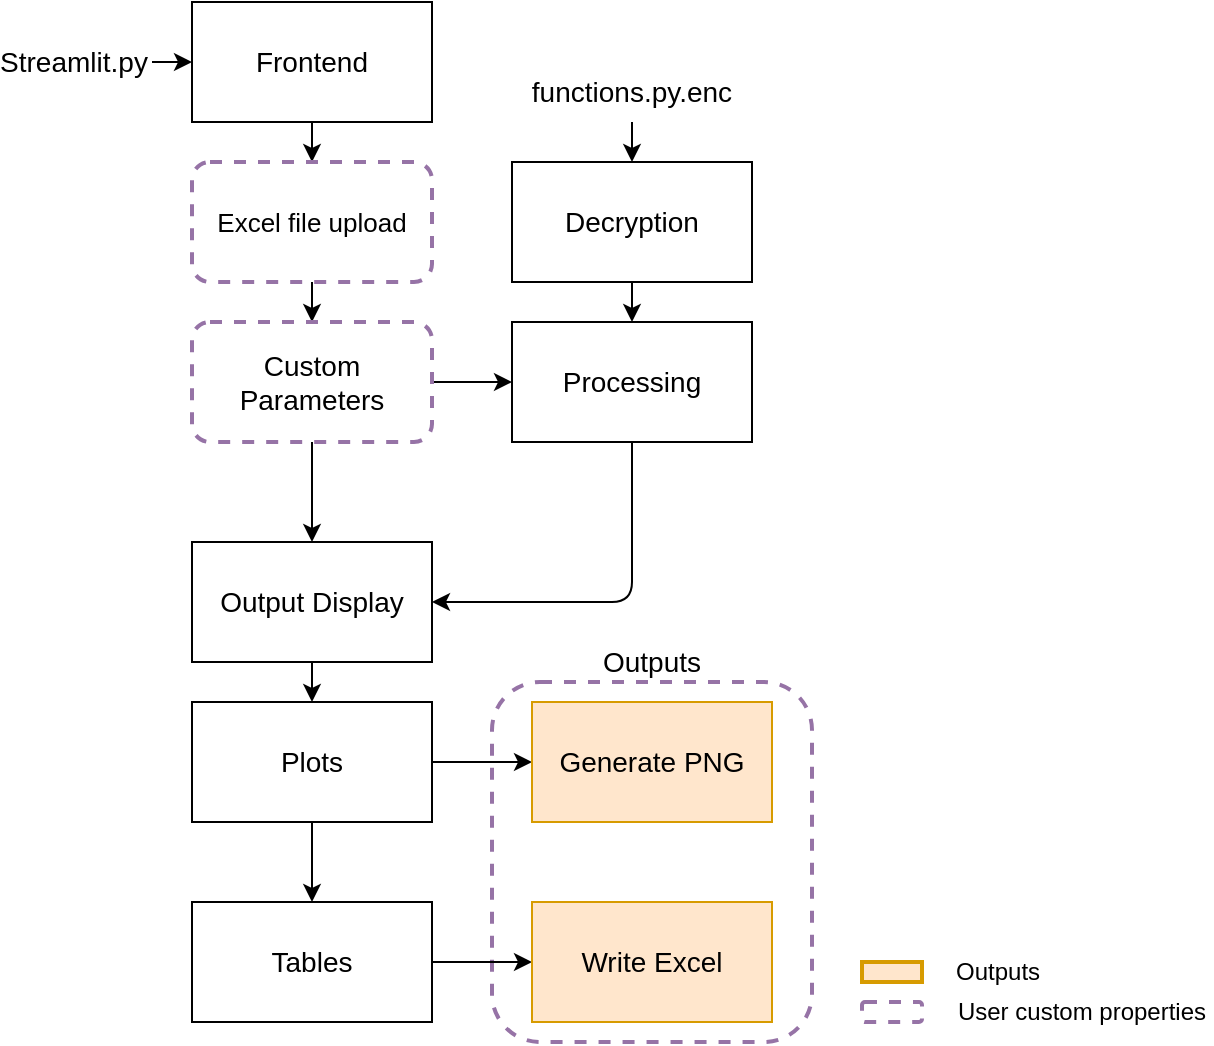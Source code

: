 <mxfile>
    <diagram id="V2KklxVn2etX3x1n-dXZ" name="Page-1">
        <mxGraphModel dx="405" dy="206" grid="1" gridSize="10" guides="1" tooltips="1" connect="1" arrows="1" fold="1" page="1" pageScale="1" pageWidth="850" pageHeight="1100" math="0" shadow="0">
            <root>
                <mxCell id="0"/>
                <mxCell id="1" parent="0"/>
                <mxCell id="29" value="" style="rounded=1;whiteSpace=wrap;html=1;dashed=1;strokeColor=#9673a6;strokeWidth=2;align=center;verticalAlign=middle;fontFamily=Helvetica;fontSize=12;fontColor=default;fillColor=none;" vertex="1" parent="1">
                    <mxGeometry x="250" y="350" width="160" height="180" as="geometry"/>
                </mxCell>
                <mxCell id="14" style="edgeStyle=none;html=1;" edge="1" parent="1" source="2" target="4">
                    <mxGeometry relative="1" as="geometry"/>
                </mxCell>
                <mxCell id="2" value="Frontend" style="rounded=0;whiteSpace=wrap;html=1;fillColor=default;strokeColor=default;align=center;verticalAlign=middle;fontFamily=Helvetica;fontSize=14;fontColor=default;" vertex="1" parent="1">
                    <mxGeometry x="100" y="10" width="120" height="60" as="geometry"/>
                </mxCell>
                <mxCell id="18" style="edgeStyle=none;html=1;" edge="1" parent="1" source="4" target="5">
                    <mxGeometry relative="1" as="geometry"/>
                </mxCell>
                <mxCell id="4" value="Excel file upload" style="rounded=1;whiteSpace=wrap;html=1;fillColor=none;strokeColor=#9673a6;dashed=1;strokeWidth=2;fontSize=13;" vertex="1" parent="1">
                    <mxGeometry x="100" y="90" width="120" height="60" as="geometry"/>
                </mxCell>
                <mxCell id="15" style="edgeStyle=none;html=1;entryX=0.5;entryY=0;entryDx=0;entryDy=0;" edge="1" parent="1" source="5" target="6">
                    <mxGeometry relative="1" as="geometry"/>
                </mxCell>
                <mxCell id="19" style="edgeStyle=none;html=1;" edge="1" parent="1" source="5" target="10">
                    <mxGeometry relative="1" as="geometry"/>
                </mxCell>
                <mxCell id="5" value="Custom Parameters" style="rounded=1;whiteSpace=wrap;html=1;dashed=1;strokeColor=#9673a6;strokeWidth=2;align=center;verticalAlign=middle;fontFamily=Helvetica;fontSize=14;fontColor=default;fillColor=none;" vertex="1" parent="1">
                    <mxGeometry x="100" y="170" width="120" height="60" as="geometry"/>
                </mxCell>
                <mxCell id="16" style="edgeStyle=none;html=1;" edge="1" parent="1" source="6" target="7">
                    <mxGeometry relative="1" as="geometry"/>
                </mxCell>
                <mxCell id="6" value="Output Display" style="rounded=0;whiteSpace=wrap;html=1;fontFamily=Helvetica;fontSize=14;" vertex="1" parent="1">
                    <mxGeometry x="100" y="280" width="120" height="60" as="geometry"/>
                </mxCell>
                <mxCell id="17" style="edgeStyle=none;html=1;" edge="1" parent="1" source="7" target="8">
                    <mxGeometry relative="1" as="geometry"/>
                </mxCell>
                <mxCell id="27" style="edgeStyle=none;html=1;entryX=0;entryY=0.5;entryDx=0;entryDy=0;" edge="1" parent="1" source="7" target="13">
                    <mxGeometry relative="1" as="geometry"/>
                </mxCell>
                <mxCell id="7" value="Plots" style="rounded=0;whiteSpace=wrap;html=1;fontFamily=Helvetica;fontSize=14;" vertex="1" parent="1">
                    <mxGeometry x="100" y="360" width="120" height="60" as="geometry"/>
                </mxCell>
                <mxCell id="28" style="edgeStyle=none;html=1;entryX=0;entryY=0.5;entryDx=0;entryDy=0;" edge="1" parent="1" source="8" target="12">
                    <mxGeometry relative="1" as="geometry"/>
                </mxCell>
                <mxCell id="8" value="Tables" style="rounded=0;whiteSpace=wrap;html=1;fontFamily=Helvetica;fontSize=14;" vertex="1" parent="1">
                    <mxGeometry x="100" y="460" width="120" height="60" as="geometry"/>
                </mxCell>
                <mxCell id="23" style="edgeStyle=none;html=1;" edge="1" parent="1" source="9" target="10">
                    <mxGeometry relative="1" as="geometry"/>
                </mxCell>
                <mxCell id="9" value="Decryption" style="rounded=0;whiteSpace=wrap;html=1;fontFamily=Helvetica;fontSize=14;" vertex="1" parent="1">
                    <mxGeometry x="260" y="90" width="120" height="60" as="geometry"/>
                </mxCell>
                <mxCell id="26" style="edgeStyle=none;html=1;entryX=1;entryY=0.5;entryDx=0;entryDy=0;" edge="1" parent="1" source="10" target="6">
                    <mxGeometry relative="1" as="geometry">
                        <Array as="points">
                            <mxPoint x="320" y="310"/>
                        </Array>
                    </mxGeometry>
                </mxCell>
                <mxCell id="10" value="Processing" style="rounded=0;whiteSpace=wrap;html=1;fontFamily=Helvetica;fontSize=14;" vertex="1" parent="1">
                    <mxGeometry x="260" y="170" width="120" height="60" as="geometry"/>
                </mxCell>
                <mxCell id="12" value="Write Excel" style="rounded=0;whiteSpace=wrap;html=1;fillColor=#ffe6cc;strokeColor=#d79b00;fontFamily=Helvetica;fontSize=14;" vertex="1" parent="1">
                    <mxGeometry x="270" y="460" width="120" height="60" as="geometry"/>
                </mxCell>
                <mxCell id="13" value="Generate PNG" style="rounded=0;whiteSpace=wrap;html=1;fillColor=#ffe6cc;strokeColor=#d79b00;fontFamily=Helvetica;fontSize=14;" vertex="1" parent="1">
                    <mxGeometry x="270" y="360" width="120" height="60" as="geometry"/>
                </mxCell>
                <mxCell id="31" value="Outputs" style="text;html=1;align=center;verticalAlign=middle;whiteSpace=wrap;rounded=0;fontFamily=Helvetica;fontSize=14;" vertex="1" parent="1">
                    <mxGeometry x="265" y="330" width="130" height="20" as="geometry"/>
                </mxCell>
                <mxCell id="33" value="" style="rounded=1;whiteSpace=wrap;html=1;dashed=1;strokeColor=#9673a6;strokeWidth=2;align=center;verticalAlign=middle;fontFamily=Helvetica;fontSize=12;fontColor=default;fillColor=none;" vertex="1" parent="1">
                    <mxGeometry x="435" y="510" width="30" height="10" as="geometry"/>
                </mxCell>
                <mxCell id="34" value="" style="rounded=0;whiteSpace=wrap;html=1;fillColor=#ffe6cc;strokeColor=#d79b00;strokeWidth=2;align=center;verticalAlign=middle;fontFamily=Helvetica;fontSize=12;fontColor=default;" vertex="1" parent="1">
                    <mxGeometry x="435" y="490" width="30" height="10" as="geometry"/>
                </mxCell>
                <mxCell id="35" value="Outputs" style="text;html=1;align=left;verticalAlign=middle;whiteSpace=wrap;rounded=0;fontFamily=Helvetica;fontSize=12;" vertex="1" parent="1">
                    <mxGeometry x="480" y="485" width="120" height="20" as="geometry"/>
                </mxCell>
                <mxCell id="36" value="User custom properties" style="text;html=1;align=center;verticalAlign=middle;whiteSpace=wrap;rounded=0;fontFamily=Helvetica;fontSize=12;" vertex="1" parent="1">
                    <mxGeometry x="480" y="505" width="130" height="20" as="geometry"/>
                </mxCell>
                <mxCell id="40" style="edgeStyle=none;html=1;entryX=0;entryY=0.5;entryDx=0;entryDy=0;" edge="1" parent="1" target="2">
                    <mxGeometry relative="1" as="geometry">
                        <mxPoint x="80" y="40" as="sourcePoint"/>
                    </mxGeometry>
                </mxCell>
                <mxCell id="37" value="Streamlit.py" style="text;html=1;align=center;verticalAlign=middle;whiteSpace=wrap;rounded=0;fontSize=14;" vertex="1" parent="1">
                    <mxGeometry x="6" y="25" width="70" height="30" as="geometry"/>
                </mxCell>
                <mxCell id="39" style="edgeStyle=none;html=1;" edge="1" parent="1" source="38" target="9">
                    <mxGeometry relative="1" as="geometry"/>
                </mxCell>
                <mxCell id="38" value="functions.py.enc" style="text;html=1;align=center;verticalAlign=middle;whiteSpace=wrap;rounded=0;fontFamily=Helvetica;fontSize=14;" vertex="1" parent="1">
                    <mxGeometry x="265" y="40" width="110" height="30" as="geometry"/>
                </mxCell>
            </root>
        </mxGraphModel>
    </diagram>
</mxfile>